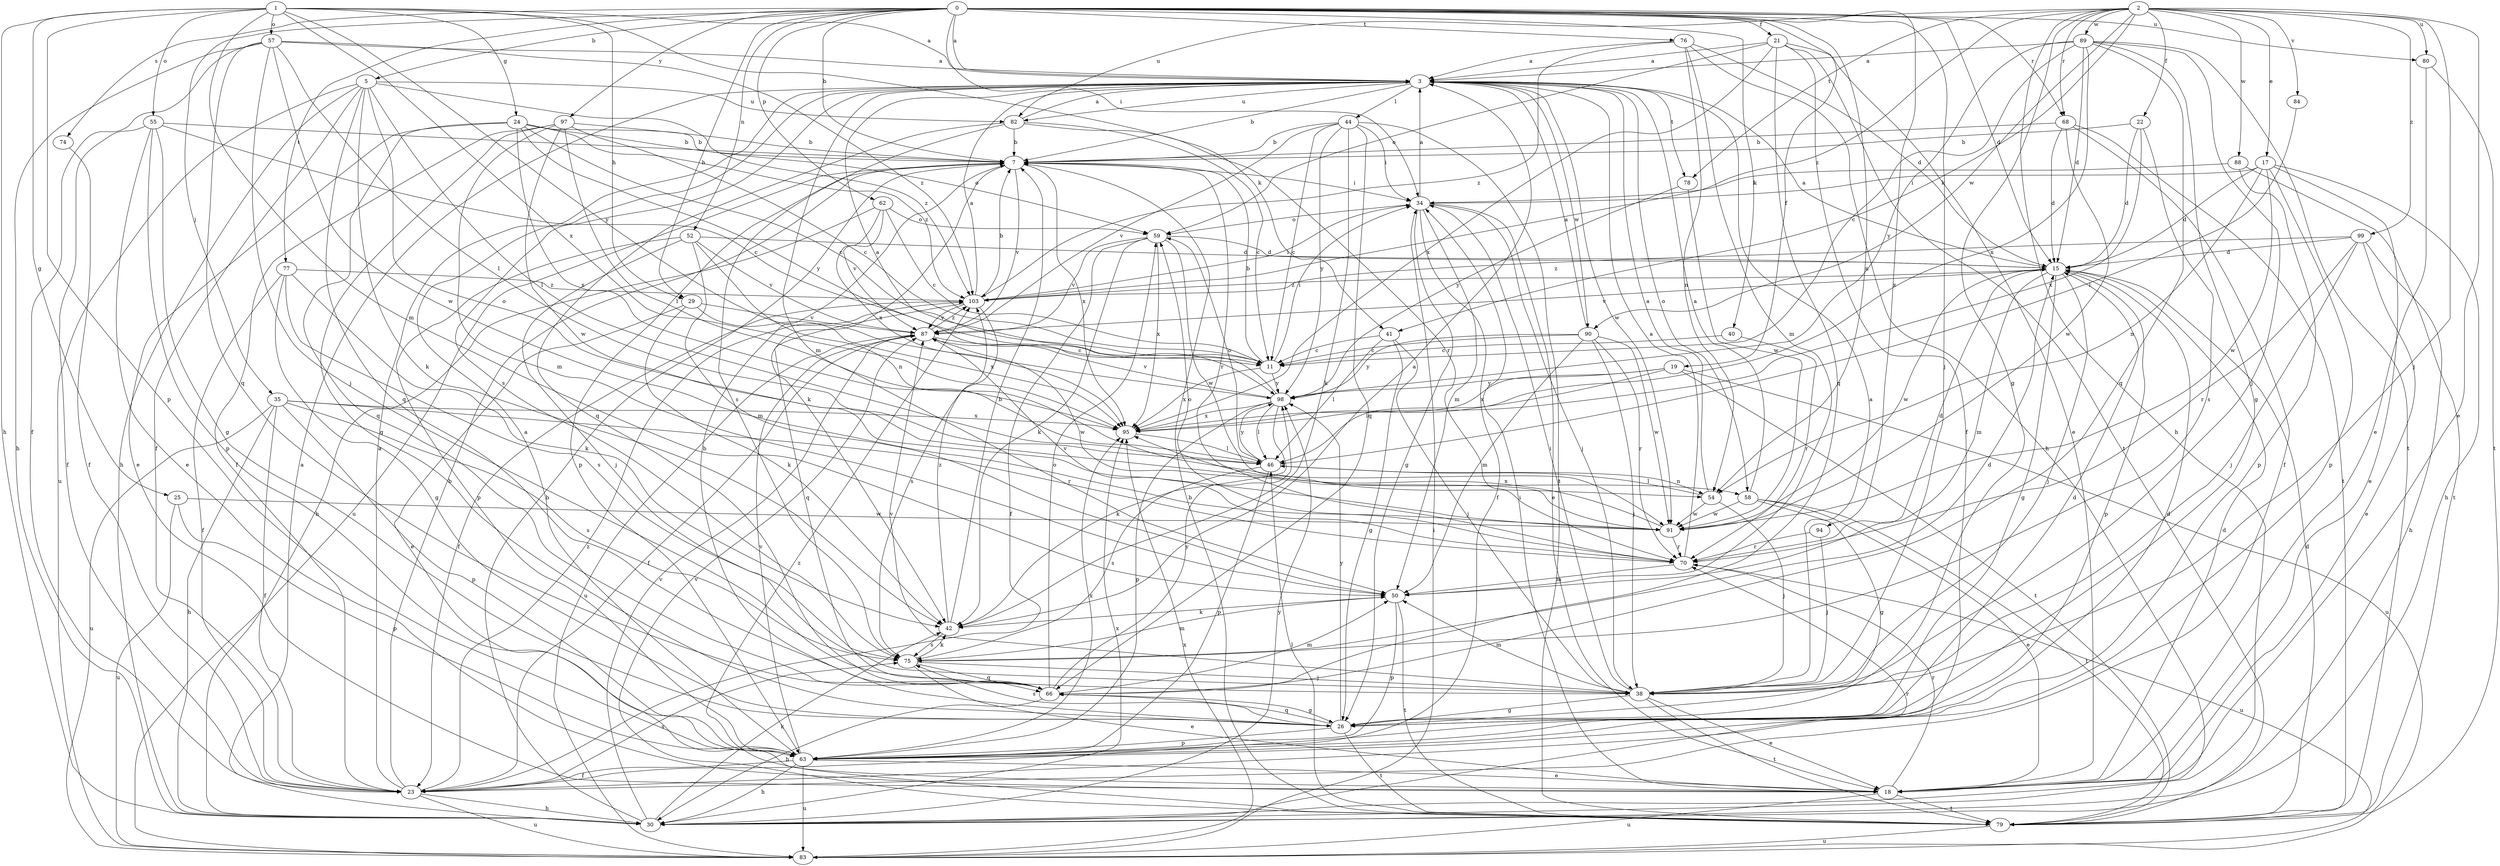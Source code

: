 strict digraph  {
0;
1;
2;
3;
5;
7;
11;
15;
17;
18;
19;
21;
22;
23;
24;
25;
26;
29;
30;
34;
35;
38;
40;
41;
42;
44;
46;
50;
52;
54;
55;
57;
58;
59;
62;
63;
66;
68;
70;
74;
75;
76;
77;
78;
79;
80;
82;
83;
84;
87;
88;
89;
90;
91;
94;
95;
97;
98;
99;
103;
0 -> 3  [label=a];
0 -> 5  [label=b];
0 -> 7  [label=b];
0 -> 15  [label=d];
0 -> 19  [label=f];
0 -> 21  [label=f];
0 -> 29  [label=h];
0 -> 34  [label=i];
0 -> 35  [label=j];
0 -> 38  [label=j];
0 -> 40  [label=k];
0 -> 52  [label=n];
0 -> 54  [label=n];
0 -> 62  [label=p];
0 -> 68  [label=r];
0 -> 74  [label=s];
0 -> 76  [label=t];
0 -> 77  [label=t];
0 -> 80  [label=u];
0 -> 94  [label=x];
0 -> 97  [label=y];
1 -> 3  [label=a];
1 -> 24  [label=g];
1 -> 25  [label=g];
1 -> 29  [label=h];
1 -> 30  [label=h];
1 -> 41  [label=k];
1 -> 50  [label=m];
1 -> 55  [label=o];
1 -> 57  [label=o];
1 -> 63  [label=p];
1 -> 95  [label=x];
1 -> 98  [label=y];
2 -> 17  [label=e];
2 -> 18  [label=e];
2 -> 22  [label=f];
2 -> 26  [label=g];
2 -> 30  [label=h];
2 -> 38  [label=j];
2 -> 41  [label=k];
2 -> 68  [label=r];
2 -> 78  [label=t];
2 -> 80  [label=u];
2 -> 82  [label=u];
2 -> 84  [label=v];
2 -> 88  [label=w];
2 -> 89  [label=w];
2 -> 90  [label=w];
2 -> 99  [label=z];
2 -> 103  [label=z];
3 -> 7  [label=b];
3 -> 44  [label=l];
3 -> 50  [label=m];
3 -> 58  [label=o];
3 -> 75  [label=s];
3 -> 78  [label=t];
3 -> 82  [label=u];
3 -> 90  [label=w];
3 -> 91  [label=w];
5 -> 23  [label=f];
5 -> 30  [label=h];
5 -> 42  [label=k];
5 -> 46  [label=l];
5 -> 58  [label=o];
5 -> 66  [label=q];
5 -> 82  [label=u];
5 -> 83  [label=u];
5 -> 103  [label=z];
7 -> 34  [label=i];
7 -> 42  [label=k];
7 -> 63  [label=p];
7 -> 70  [label=r];
7 -> 83  [label=u];
7 -> 87  [label=v];
7 -> 95  [label=x];
11 -> 7  [label=b];
11 -> 34  [label=i];
11 -> 95  [label=x];
11 -> 98  [label=y];
15 -> 3  [label=a];
15 -> 26  [label=g];
15 -> 38  [label=j];
15 -> 50  [label=m];
15 -> 63  [label=p];
15 -> 87  [label=v];
15 -> 91  [label=w];
15 -> 103  [label=z];
17 -> 15  [label=d];
17 -> 18  [label=e];
17 -> 30  [label=h];
17 -> 34  [label=i];
17 -> 54  [label=n];
17 -> 63  [label=p];
17 -> 91  [label=w];
18 -> 15  [label=d];
18 -> 34  [label=i];
18 -> 70  [label=r];
18 -> 79  [label=t];
18 -> 83  [label=u];
19 -> 46  [label=l];
19 -> 79  [label=t];
19 -> 83  [label=u];
19 -> 95  [label=x];
19 -> 98  [label=y];
21 -> 3  [label=a];
21 -> 18  [label=e];
21 -> 23  [label=f];
21 -> 59  [label=o];
21 -> 66  [label=q];
21 -> 79  [label=t];
21 -> 95  [label=x];
22 -> 7  [label=b];
22 -> 15  [label=d];
22 -> 75  [label=s];
22 -> 95  [label=x];
23 -> 3  [label=a];
23 -> 7  [label=b];
23 -> 30  [label=h];
23 -> 75  [label=s];
23 -> 83  [label=u];
23 -> 103  [label=z];
24 -> 7  [label=b];
24 -> 11  [label=c];
24 -> 18  [label=e];
24 -> 59  [label=o];
24 -> 66  [label=q];
24 -> 95  [label=x];
24 -> 98  [label=y];
24 -> 103  [label=z];
25 -> 63  [label=p];
25 -> 83  [label=u];
25 -> 91  [label=w];
26 -> 7  [label=b];
26 -> 15  [label=d];
26 -> 63  [label=p];
26 -> 66  [label=q];
26 -> 75  [label=s];
26 -> 79  [label=t];
26 -> 98  [label=y];
29 -> 18  [label=e];
29 -> 42  [label=k];
29 -> 87  [label=v];
29 -> 95  [label=x];
30 -> 3  [label=a];
30 -> 7  [label=b];
30 -> 42  [label=k];
30 -> 70  [label=r];
30 -> 87  [label=v];
30 -> 95  [label=x];
30 -> 98  [label=y];
34 -> 3  [label=a];
34 -> 18  [label=e];
34 -> 23  [label=f];
34 -> 26  [label=g];
34 -> 38  [label=j];
34 -> 50  [label=m];
34 -> 59  [label=o];
35 -> 23  [label=f];
35 -> 30  [label=h];
35 -> 63  [label=p];
35 -> 70  [label=r];
35 -> 75  [label=s];
35 -> 83  [label=u];
35 -> 95  [label=x];
38 -> 3  [label=a];
38 -> 18  [label=e];
38 -> 26  [label=g];
38 -> 34  [label=i];
38 -> 50  [label=m];
38 -> 79  [label=t];
38 -> 87  [label=v];
40 -> 11  [label=c];
40 -> 70  [label=r];
41 -> 11  [label=c];
41 -> 26  [label=g];
41 -> 38  [label=j];
41 -> 46  [label=l];
42 -> 3  [label=a];
42 -> 7  [label=b];
42 -> 75  [label=s];
42 -> 103  [label=z];
44 -> 7  [label=b];
44 -> 11  [label=c];
44 -> 34  [label=i];
44 -> 42  [label=k];
44 -> 66  [label=q];
44 -> 79  [label=t];
44 -> 87  [label=v];
44 -> 98  [label=y];
46 -> 54  [label=n];
46 -> 59  [label=o];
46 -> 63  [label=p];
46 -> 75  [label=s];
46 -> 98  [label=y];
50 -> 42  [label=k];
50 -> 63  [label=p];
50 -> 79  [label=t];
52 -> 15  [label=d];
52 -> 38  [label=j];
52 -> 50  [label=m];
52 -> 54  [label=n];
52 -> 63  [label=p];
52 -> 87  [label=v];
54 -> 3  [label=a];
54 -> 38  [label=j];
54 -> 46  [label=l];
54 -> 91  [label=w];
55 -> 7  [label=b];
55 -> 11  [label=c];
55 -> 18  [label=e];
55 -> 23  [label=f];
55 -> 26  [label=g];
55 -> 63  [label=p];
57 -> 3  [label=a];
57 -> 23  [label=f];
57 -> 30  [label=h];
57 -> 38  [label=j];
57 -> 46  [label=l];
57 -> 66  [label=q];
57 -> 91  [label=w];
57 -> 103  [label=z];
58 -> 3  [label=a];
58 -> 18  [label=e];
58 -> 26  [label=g];
58 -> 79  [label=t];
58 -> 91  [label=w];
59 -> 15  [label=d];
59 -> 23  [label=f];
59 -> 42  [label=k];
59 -> 87  [label=v];
59 -> 91  [label=w];
59 -> 95  [label=x];
62 -> 11  [label=c];
62 -> 30  [label=h];
62 -> 59  [label=o];
62 -> 87  [label=v];
62 -> 95  [label=x];
63 -> 3  [label=a];
63 -> 15  [label=d];
63 -> 18  [label=e];
63 -> 23  [label=f];
63 -> 30  [label=h];
63 -> 83  [label=u];
63 -> 87  [label=v];
63 -> 95  [label=x];
66 -> 26  [label=g];
66 -> 30  [label=h];
66 -> 50  [label=m];
66 -> 59  [label=o];
66 -> 98  [label=y];
68 -> 7  [label=b];
68 -> 15  [label=d];
68 -> 23  [label=f];
68 -> 79  [label=t];
68 -> 91  [label=w];
70 -> 3  [label=a];
70 -> 15  [label=d];
70 -> 50  [label=m];
70 -> 59  [label=o];
70 -> 83  [label=u];
70 -> 87  [label=v];
74 -> 23  [label=f];
75 -> 15  [label=d];
75 -> 18  [label=e];
75 -> 38  [label=j];
75 -> 42  [label=k];
75 -> 50  [label=m];
75 -> 66  [label=q];
76 -> 3  [label=a];
76 -> 15  [label=d];
76 -> 30  [label=h];
76 -> 50  [label=m];
76 -> 54  [label=n];
76 -> 103  [label=z];
77 -> 23  [label=f];
77 -> 26  [label=g];
77 -> 42  [label=k];
77 -> 75  [label=s];
77 -> 103  [label=z];
78 -> 91  [label=w];
78 -> 98  [label=y];
79 -> 7  [label=b];
79 -> 15  [label=d];
79 -> 46  [label=l];
79 -> 83  [label=u];
79 -> 87  [label=v];
79 -> 103  [label=z];
80 -> 18  [label=e];
80 -> 79  [label=t];
82 -> 3  [label=a];
82 -> 7  [label=b];
82 -> 11  [label=c];
82 -> 66  [label=q];
82 -> 70  [label=r];
82 -> 75  [label=s];
83 -> 34  [label=i];
83 -> 95  [label=x];
84 -> 46  [label=l];
87 -> 11  [label=c];
87 -> 23  [label=f];
87 -> 83  [label=u];
87 -> 91  [label=w];
87 -> 103  [label=z];
88 -> 34  [label=i];
88 -> 63  [label=p];
88 -> 79  [label=t];
89 -> 3  [label=a];
89 -> 11  [label=c];
89 -> 15  [label=d];
89 -> 26  [label=g];
89 -> 38  [label=j];
89 -> 66  [label=q];
89 -> 79  [label=t];
89 -> 95  [label=x];
89 -> 98  [label=y];
90 -> 3  [label=a];
90 -> 11  [label=c];
90 -> 38  [label=j];
90 -> 50  [label=m];
90 -> 70  [label=r];
90 -> 91  [label=w];
90 -> 98  [label=y];
91 -> 70  [label=r];
91 -> 95  [label=x];
94 -> 38  [label=j];
94 -> 70  [label=r];
95 -> 46  [label=l];
97 -> 7  [label=b];
97 -> 11  [label=c];
97 -> 23  [label=f];
97 -> 26  [label=g];
97 -> 46  [label=l];
97 -> 50  [label=m];
97 -> 91  [label=w];
98 -> 3  [label=a];
98 -> 42  [label=k];
98 -> 46  [label=l];
98 -> 63  [label=p];
98 -> 87  [label=v];
98 -> 95  [label=x];
99 -> 15  [label=d];
99 -> 18  [label=e];
99 -> 30  [label=h];
99 -> 38  [label=j];
99 -> 70  [label=r];
99 -> 103  [label=z];
103 -> 3  [label=a];
103 -> 7  [label=b];
103 -> 23  [label=f];
103 -> 34  [label=i];
103 -> 66  [label=q];
103 -> 75  [label=s];
103 -> 87  [label=v];
}
